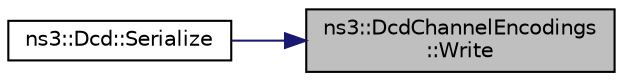 digraph "ns3::DcdChannelEncodings::Write"
{
 // LATEX_PDF_SIZE
  edge [fontname="Helvetica",fontsize="10",labelfontname="Helvetica",labelfontsize="10"];
  node [fontname="Helvetica",fontsize="10",shape=record];
  rankdir="RL";
  Node1 [label="ns3::DcdChannelEncodings\l::Write",height=0.2,width=0.4,color="black", fillcolor="grey75", style="filled", fontcolor="black",tooltip="Write item."];
  Node1 -> Node2 [dir="back",color="midnightblue",fontsize="10",style="solid",fontname="Helvetica"];
  Node2 [label="ns3::Dcd::Serialize",height=0.2,width=0.4,color="black", fillcolor="white", style="filled",URL="$classns3_1_1_dcd.html#a7b1c9a94a6a4a344f9da7288e4129400",tooltip=" "];
}

